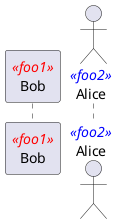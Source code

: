 {
  "sha1": "3xdbyln7npjt4asdhi1ouqm6dici09k",
  "insertion": {
    "when": "2024-05-30T20:48:20.378Z",
    "url": "http://wiki.plantuml.net/site/style-evolution",
    "user": "plantuml@gmail.com"
  }
}
@startuml

skinparam useBetaStyle true

<style>
stereotype {
	participant  {
	  FontColor red
	}
	actor  {
	  FontColor blue
	}
}
</style>

participant Bob <<foo1>> 
actor Alice <<foo2>>

@enduml
